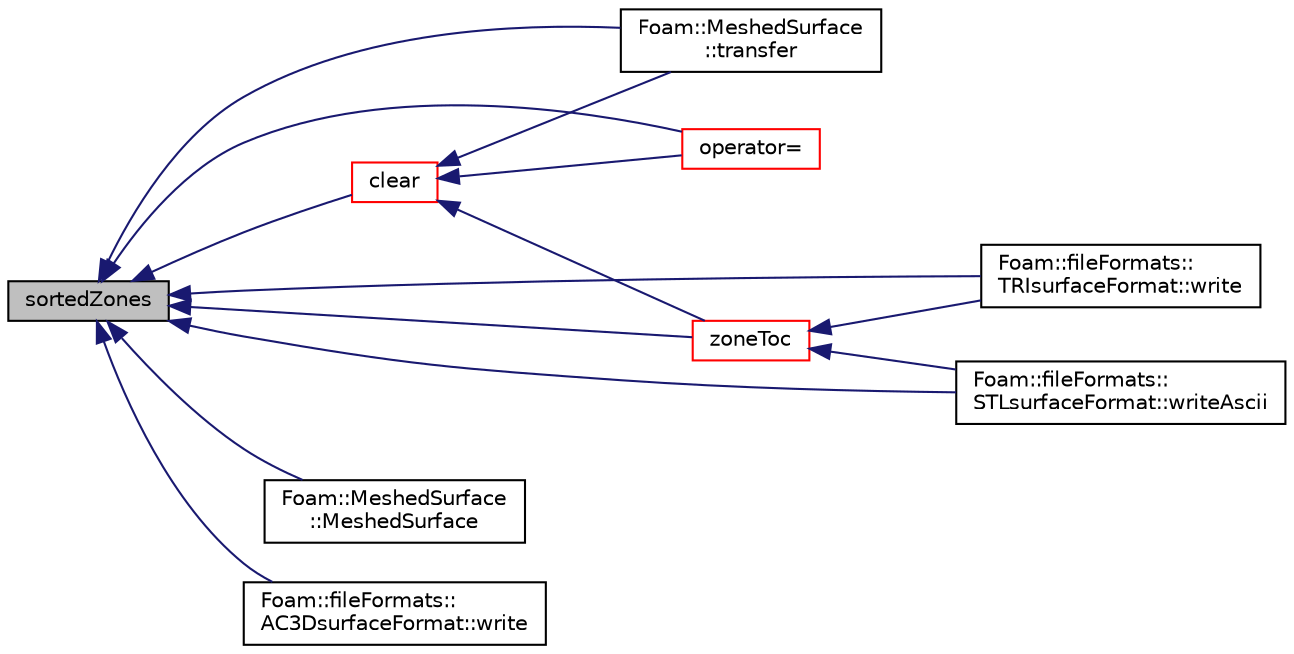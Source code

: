 digraph "sortedZones"
{
  bgcolor="transparent";
  edge [fontname="Helvetica",fontsize="10",labelfontname="Helvetica",labelfontsize="10"];
  node [fontname="Helvetica",fontsize="10",shape=record];
  rankdir="LR";
  Node1 [label="sortedZones",height=0.2,width=0.4,color="black", fillcolor="grey75", style="filled", fontcolor="black"];
  Node1 -> Node2 [dir="back",color="midnightblue",fontsize="10",style="solid",fontname="Helvetica"];
  Node2 [label="clear",height=0.2,width=0.4,color="red",URL="$a02873.html#ac8bb3912a3ce86b15842e79d0b421204",tooltip="Clear all storage. "];
  Node2 -> Node3 [dir="back",color="midnightblue",fontsize="10",style="solid",fontname="Helvetica"];
  Node3 [label="Foam::MeshedSurface\l::transfer",height=0.2,width=0.4,color="black",URL="$a01503.html#a6df38f92358a4c8ec775d27efb154326",tooltip="Transfer the contents of the argument and annul the argument. "];
  Node2 -> Node4 [dir="back",color="midnightblue",fontsize="10",style="solid",fontname="Helvetica"];
  Node4 [label="operator=",height=0.2,width=0.4,color="red",URL="$a02873.html#a53075e9ec350d81ce2cfd0bb4db14e49"];
  Node2 -> Node5 [dir="back",color="midnightblue",fontsize="10",style="solid",fontname="Helvetica"];
  Node5 [label="zoneToc",height=0.2,width=0.4,color="red",URL="$a02873.html#a21923b04f7adbbfb5d40f37e13ea1f22",tooltip="Return const access to the zone table-of-contents. "];
  Node5 -> Node6 [dir="back",color="midnightblue",fontsize="10",style="solid",fontname="Helvetica"];
  Node6 [label="Foam::fileFormats::\lTRIsurfaceFormat::write",height=0.2,width=0.4,color="black",URL="$a02775.html#a8eea7f3ea6f24bb7a37ee7ef16a1ad10",tooltip="Write UnsortedMeshedSurface,. "];
  Node5 -> Node7 [dir="back",color="midnightblue",fontsize="10",style="solid",fontname="Helvetica"];
  Node7 [label="Foam::fileFormats::\lSTLsurfaceFormat::writeAscii",height=0.2,width=0.4,color="black",URL="$a02533.html#ad2585e47a74c01ea43d2a8a6da4f21e5",tooltip="Write UnsortedMeshedSurface (as ASCII) sorted by zone. "];
  Node1 -> Node8 [dir="back",color="midnightblue",fontsize="10",style="solid",fontname="Helvetica"];
  Node8 [label="Foam::MeshedSurface\l::MeshedSurface",height=0.2,width=0.4,color="black",URL="$a01503.html#a23eeba3103781d1e813b5152bbf6a0a2",tooltip="Construct from a UnsortedMeshedSurface. "];
  Node1 -> Node4 [dir="back",color="midnightblue",fontsize="10",style="solid",fontname="Helvetica"];
  Node1 -> Node3 [dir="back",color="midnightblue",fontsize="10",style="solid",fontname="Helvetica"];
  Node1 -> Node9 [dir="back",color="midnightblue",fontsize="10",style="solid",fontname="Helvetica"];
  Node9 [label="Foam::fileFormats::\lAC3DsurfaceFormat::write",height=0.2,width=0.4,color="black",URL="$a00013.html#a8eea7f3ea6f24bb7a37ee7ef16a1ad10",tooltip="Write UnsortedMeshedSurface, the output is always sorted by zones. "];
  Node1 -> Node6 [dir="back",color="midnightblue",fontsize="10",style="solid",fontname="Helvetica"];
  Node1 -> Node7 [dir="back",color="midnightblue",fontsize="10",style="solid",fontname="Helvetica"];
  Node1 -> Node5 [dir="back",color="midnightblue",fontsize="10",style="solid",fontname="Helvetica"];
}
